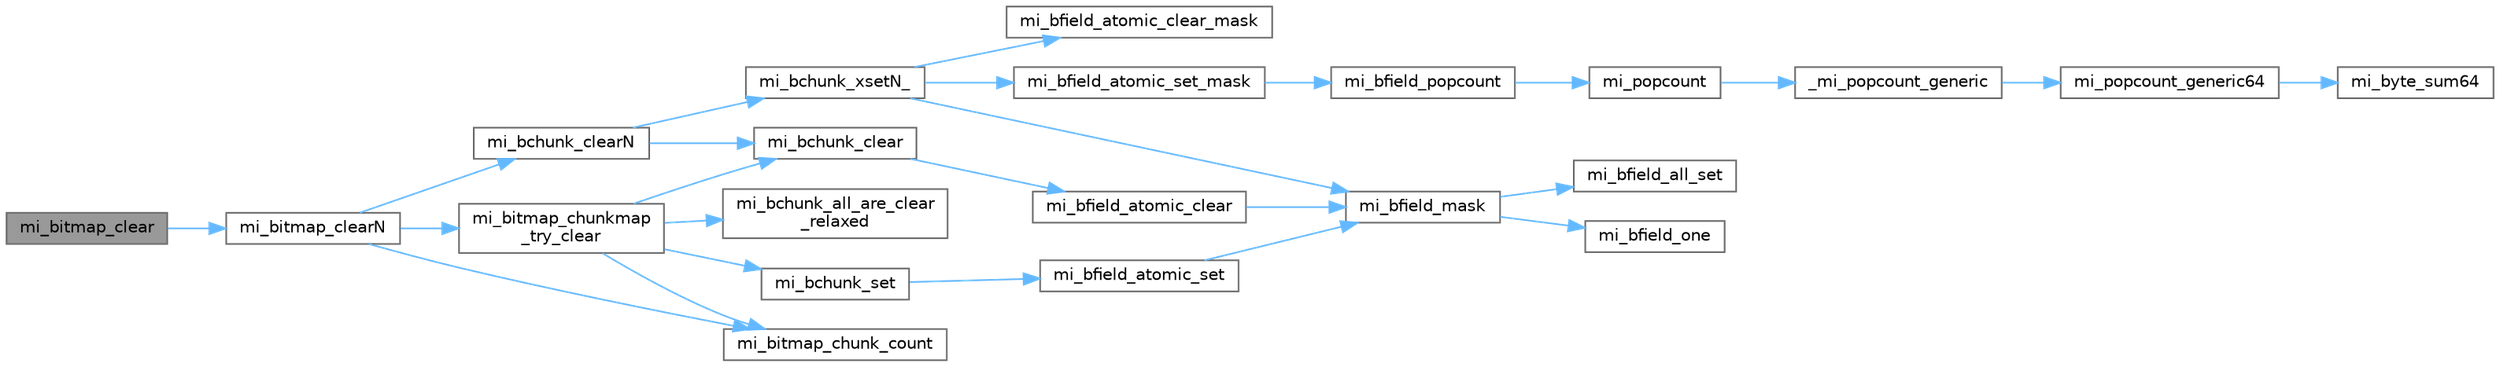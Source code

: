 digraph "mi_bitmap_clear"
{
 // LATEX_PDF_SIZE
  bgcolor="transparent";
  edge [fontname=Helvetica,fontsize=10,labelfontname=Helvetica,labelfontsize=10];
  node [fontname=Helvetica,fontsize=10,shape=box,height=0.2,width=0.4];
  rankdir="LR";
  Node1 [id="Node000001",label="mi_bitmap_clear",height=0.2,width=0.4,color="gray40", fillcolor="grey60", style="filled", fontcolor="black",tooltip=" "];
  Node1 -> Node2 [id="edge25_Node000001_Node000002",color="steelblue1",style="solid",tooltip=" "];
  Node2 [id="Node000002",label="mi_bitmap_clearN",height=0.2,width=0.4,color="grey40", fillcolor="white", style="filled",URL="$bitmap_8c.html#aa8d5d77b9137fac58dba2415da230b4b",tooltip=" "];
  Node2 -> Node3 [id="edge26_Node000002_Node000003",color="steelblue1",style="solid",tooltip=" "];
  Node3 [id="Node000003",label="mi_bchunk_clearN",height=0.2,width=0.4,color="grey40", fillcolor="white", style="filled",URL="$bitmap_8c.html#ad965785a3292db948723392a2db65539",tooltip=" "];
  Node3 -> Node4 [id="edge27_Node000003_Node000004",color="steelblue1",style="solid",tooltip=" "];
  Node4 [id="Node000004",label="mi_bchunk_clear",height=0.2,width=0.4,color="grey40", fillcolor="white", style="filled",URL="$bitmap_8c.html#a9dfbfc8fe0b5d49b9cb05fb4a16ce60c",tooltip=" "];
  Node4 -> Node5 [id="edge28_Node000004_Node000005",color="steelblue1",style="solid",tooltip=" "];
  Node5 [id="Node000005",label="mi_bfield_atomic_clear",height=0.2,width=0.4,color="grey40", fillcolor="white", style="filled",URL="$bitmap_8c.html#a19352c87837362ef0ffc2f00152ca428",tooltip=" "];
  Node5 -> Node6 [id="edge29_Node000005_Node000006",color="steelblue1",style="solid",tooltip=" "];
  Node6 [id="Node000006",label="mi_bfield_mask",height=0.2,width=0.4,color="grey40", fillcolor="white", style="filled",URL="$bitmap_8c.html#aa4d08980dc8daf4bb8b950a4d4a687ef",tooltip=" "];
  Node6 -> Node7 [id="edge30_Node000006_Node000007",color="steelblue1",style="solid",tooltip=" "];
  Node7 [id="Node000007",label="mi_bfield_all_set",height=0.2,width=0.4,color="grey40", fillcolor="white", style="filled",URL="$bitmap_8c.html#a68733ed030dc38eabe23102bf17fa86d",tooltip=" "];
  Node6 -> Node8 [id="edge31_Node000006_Node000008",color="steelblue1",style="solid",tooltip=" "];
  Node8 [id="Node000008",label="mi_bfield_one",height=0.2,width=0.4,color="grey40", fillcolor="white", style="filled",URL="$bitmap_8c.html#a8e898496b41e387ca00e77eff2cc364d",tooltip=" "];
  Node3 -> Node9 [id="edge32_Node000003_Node000009",color="steelblue1",style="solid",tooltip=" "];
  Node9 [id="Node000009",label="mi_bchunk_xsetN_",height=0.2,width=0.4,color="grey40", fillcolor="white", style="filled",URL="$bitmap_8c.html#a389dbd44ba9433ec98be6f3222776f46",tooltip=" "];
  Node9 -> Node10 [id="edge33_Node000009_Node000010",color="steelblue1",style="solid",tooltip=" "];
  Node10 [id="Node000010",label="mi_bfield_atomic_clear_mask",height=0.2,width=0.4,color="grey40", fillcolor="white", style="filled",URL="$bitmap_8c.html#a157e547da9e74cdee38d34ee1f8b787b",tooltip=" "];
  Node9 -> Node11 [id="edge34_Node000009_Node000011",color="steelblue1",style="solid",tooltip=" "];
  Node11 [id="Node000011",label="mi_bfield_atomic_set_mask",height=0.2,width=0.4,color="grey40", fillcolor="white", style="filled",URL="$bitmap_8c.html#a3aa02a150aa2df9d5d92fac60d1f39ee",tooltip=" "];
  Node11 -> Node12 [id="edge35_Node000011_Node000012",color="steelblue1",style="solid",tooltip=" "];
  Node12 [id="Node000012",label="mi_bfield_popcount",height=0.2,width=0.4,color="grey40", fillcolor="white", style="filled",URL="$bitmap_8c.html#abefd27aa9e4c7a51d85c63a2b2374928",tooltip=" "];
  Node12 -> Node13 [id="edge36_Node000012_Node000013",color="steelblue1",style="solid",tooltip=" "];
  Node13 [id="Node000013",label="mi_popcount",height=0.2,width=0.4,color="grey40", fillcolor="white", style="filled",URL="$bits_8h.html#ac2a9854186003f70eb01135c9aca3529",tooltip=" "];
  Node13 -> Node14 [id="edge37_Node000013_Node000014",color="steelblue1",style="solid",tooltip=" "];
  Node14 [id="Node000014",label="_mi_popcount_generic",height=0.2,width=0.4,color="grey40", fillcolor="white", style="filled",URL="$libc_8c.html#aaab27db7dbed686101df507edc29d20b",tooltip=" "];
  Node14 -> Node15 [id="edge38_Node000014_Node000015",color="steelblue1",style="solid",tooltip=" "];
  Node15 [id="Node000015",label="mi_popcount_generic64",height=0.2,width=0.4,color="grey40", fillcolor="white", style="filled",URL="$libc_8c.html#a533578e7639a04fe16a92e5a7f5061d6",tooltip=" "];
  Node15 -> Node16 [id="edge39_Node000015_Node000016",color="steelblue1",style="solid",tooltip=" "];
  Node16 [id="Node000016",label="mi_byte_sum64",height=0.2,width=0.4,color="grey40", fillcolor="white", style="filled",URL="$libc_8c.html#ac08026bb16e7424486bc67475822bf66",tooltip=" "];
  Node9 -> Node6 [id="edge40_Node000009_Node000006",color="steelblue1",style="solid",tooltip=" "];
  Node2 -> Node17 [id="edge41_Node000002_Node000017",color="steelblue1",style="solid",tooltip=" "];
  Node17 [id="Node000017",label="mi_bitmap_chunk_count",height=0.2,width=0.4,color="grey40", fillcolor="white", style="filled",URL="$bitmap_8h.html#adbc04bcdad6dd6f18993c5ed4b92f2a4",tooltip=" "];
  Node2 -> Node18 [id="edge42_Node000002_Node000018",color="steelblue1",style="solid",tooltip=" "];
  Node18 [id="Node000018",label="mi_bitmap_chunkmap\l_try_clear",height=0.2,width=0.4,color="grey40", fillcolor="white", style="filled",URL="$bitmap_8c.html#a5bb0c3e1e081c87726fb5e091123673e",tooltip=" "];
  Node18 -> Node19 [id="edge43_Node000018_Node000019",color="steelblue1",style="solid",tooltip=" "];
  Node19 [id="Node000019",label="mi_bchunk_all_are_clear\l_relaxed",height=0.2,width=0.4,color="grey40", fillcolor="white", style="filled",URL="$bitmap_8c.html#a88902555fe05fa9a9b3d747b230f45b2",tooltip=" "];
  Node18 -> Node4 [id="edge44_Node000018_Node000004",color="steelblue1",style="solid",tooltip=" "];
  Node18 -> Node20 [id="edge45_Node000018_Node000020",color="steelblue1",style="solid",tooltip=" "];
  Node20 [id="Node000020",label="mi_bchunk_set",height=0.2,width=0.4,color="grey40", fillcolor="white", style="filled",URL="$bitmap_8c.html#ab346ba3b2da689a30e5cc0bf7348e552",tooltip=" "];
  Node20 -> Node21 [id="edge46_Node000020_Node000021",color="steelblue1",style="solid",tooltip=" "];
  Node21 [id="Node000021",label="mi_bfield_atomic_set",height=0.2,width=0.4,color="grey40", fillcolor="white", style="filled",URL="$bitmap_8c.html#adc19e319ae9cc70bef6264077249f89b",tooltip=" "];
  Node21 -> Node6 [id="edge47_Node000021_Node000006",color="steelblue1",style="solid",tooltip=" "];
  Node18 -> Node17 [id="edge48_Node000018_Node000017",color="steelblue1",style="solid",tooltip=" "];
}

